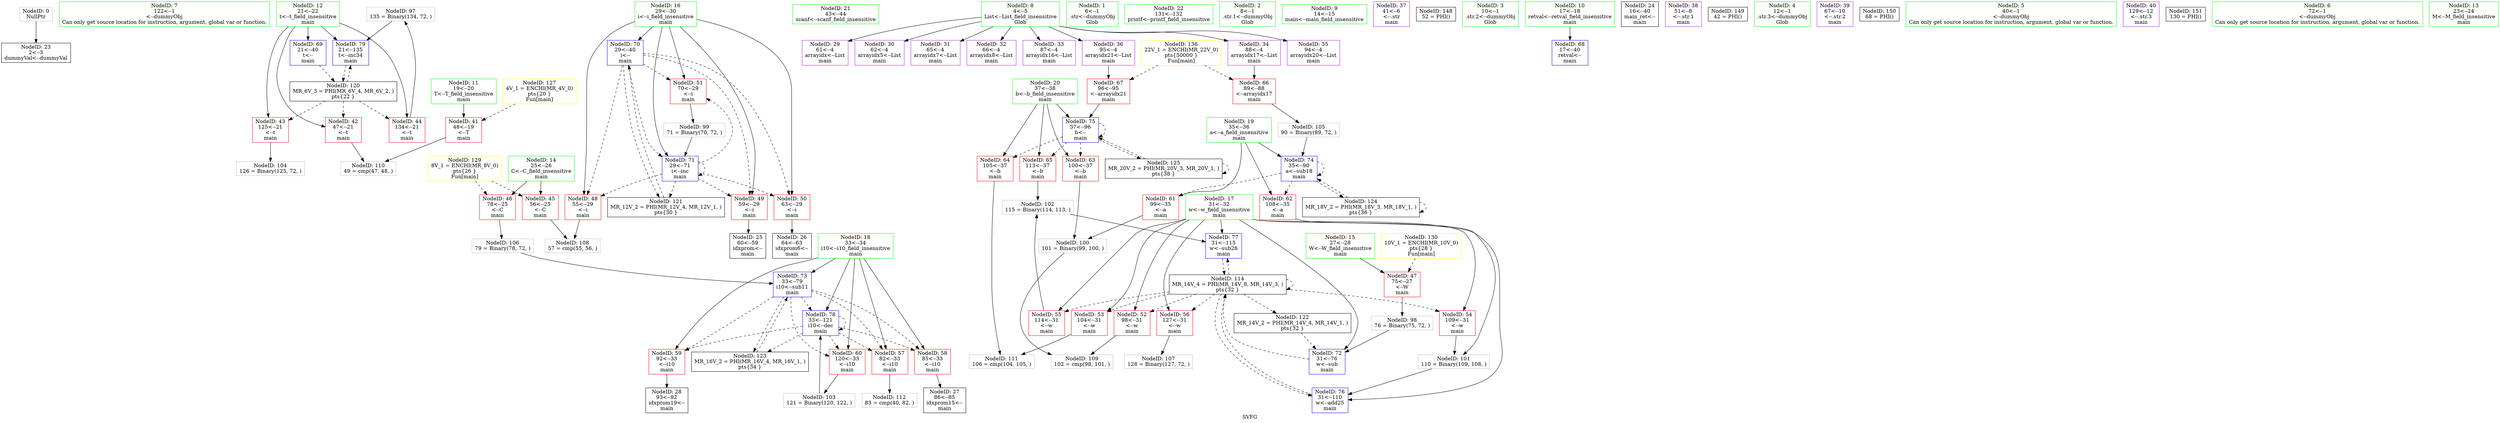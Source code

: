digraph "SVFG" {
	label="SVFG";

	Node0x558af69304d0 [shape=record,color=grey,label="{NodeID: 0\nNullPtr}"];
	Node0x558af69304d0 -> Node0x558af6946210[style=solid];
	Node0x558af69454a0 [shape=record,color=green,label="{NodeID: 7\n122\<--1\n\<--dummyObj\nCan only get source location for instruction, argument, global var or function.}"];
	Node0x558af6947720 [shape=record,color=grey,label="{NodeID: 97\n135 = Binary(134, 72, )\n}"];
	Node0x558af6947720 -> Node0x558af6949fb0[style=solid];
	Node0x558af692fa30 [shape=record,color=green,label="{NodeID: 14\n25\<--26\nC\<--C_field_insensitive\nmain\n}"];
	Node0x558af692fa30 -> Node0x558af69473f0[style=solid];
	Node0x558af692fa30 -> Node0x558af69474c0[style=solid];
	Node0x558af694bfd0 [shape=record,color=grey,label="{NodeID: 104\n126 = Binary(125, 72, )\n}"];
	Node0x558af6946070 [shape=record,color=green,label="{NodeID: 21\n43\<--44\nscanf\<--scanf_field_insensitive\n}"];
	Node0x558af694ca50 [shape=record,color=grey,label="{NodeID: 111\n106 = cmp(104, 105, )\n}"];
	Node0x558af6946620 [shape=record,color=black,label="{NodeID: 28\n93\<--92\nidxprom19\<--\nmain\n}"];
	Node0x558af6946bd0 [shape=record,color=purple,label="{NodeID: 35\n94\<--4\narrayidx20\<--List\nmain\n}"];
	Node0x558af6954690 [shape=record,color=black,label="{NodeID: 125\nMR_20V_2 = PHI(MR_20V_3, MR_20V_1, )\npts\{38 \}\n}"];
	Node0x558af6954690 -> Node0x558af6949c70[style=dashed];
	Node0x558af6954690 -> Node0x558af6954690[style=dashed];
	Node0x558af6947180 [shape=record,color=red,label="{NodeID: 42\n47\<--21\n\<--t\nmain\n}"];
	Node0x558af6947180 -> Node0x558af694c8d0[style=solid];
	Node0x558af6948750 [shape=record,color=red,label="{NodeID: 49\n59\<--29\n\<--i\nmain\n}"];
	Node0x558af6948750 -> Node0x558af69463b0[style=solid];
	Node0x558af6948d00 [shape=record,color=red,label="{NodeID: 56\n127\<--31\n\<--w\nmain\n}"];
	Node0x558af6948d00 -> Node0x558af694c450[style=solid];
	Node0x558af69492b0 [shape=record,color=red,label="{NodeID: 63\n100\<--37\n\<--b\nmain\n}"];
	Node0x558af69492b0 -> Node0x558af6947ba0[style=solid];
	Node0x558af6949860 [shape=record,color=blue,label="{NodeID: 70\n29\<--40\ni\<--\nmain\n}"];
	Node0x558af6949860 -> Node0x558af6948680[style=dashed];
	Node0x558af6949860 -> Node0x558af6948750[style=dashed];
	Node0x558af6949860 -> Node0x558af6948820[style=dashed];
	Node0x558af6949860 -> Node0x558af69488f0[style=dashed];
	Node0x558af6949860 -> Node0x558af6949930[style=dashed];
	Node0x558af6949860 -> Node0x558af6953290[style=dashed];
	Node0x558af6949e10 [shape=record,color=blue,label="{NodeID: 77\n31\<--115\nw\<--sub26\nmain\n}"];
	Node0x558af6949e10 -> Node0x558af6950f90[style=dashed];
	Node0x558af692f600 [shape=record,color=green,label="{NodeID: 1\n6\<--1\n.str\<--dummyObj\nGlob }"];
	Node0x558af692f3c0 [shape=record,color=green,label="{NodeID: 8\n4\<--5\nList\<--List_field_insensitive\nGlob }"];
	Node0x558af692f3c0 -> Node0x558af69466f0[style=solid];
	Node0x558af692f3c0 -> Node0x558af69467c0[style=solid];
	Node0x558af692f3c0 -> Node0x558af6946890[style=solid];
	Node0x558af692f3c0 -> Node0x558af6946960[style=solid];
	Node0x558af692f3c0 -> Node0x558af6946a30[style=solid];
	Node0x558af692f3c0 -> Node0x558af6946b00[style=solid];
	Node0x558af692f3c0 -> Node0x558af6946bd0[style=solid];
	Node0x558af692f3c0 -> Node0x558af6946ca0[style=solid];
	Node0x558af69478a0 [shape=record,color=grey,label="{NodeID: 98\n76 = Binary(75, 72, )\n}"];
	Node0x558af69478a0 -> Node0x558af6949a00[style=solid];
	Node0x558af692fb00 [shape=record,color=green,label="{NodeID: 15\n27\<--28\nW\<--W_field_insensitive\nmain\n}"];
	Node0x558af692fb00 -> Node0x558af6947590[style=solid];
	Node0x558af694c150 [shape=record,color=grey,label="{NodeID: 105\n90 = Binary(89, 72, )\n}"];
	Node0x558af694c150 -> Node0x558af6949ba0[style=solid];
	Node0x558af6946140 [shape=record,color=green,label="{NodeID: 22\n131\<--132\nprintf\<--printf_field_insensitive\n}"];
	Node0x558af694cbd0 [shape=record,color=grey,label="{NodeID: 112\n83 = cmp(40, 82, )\n}"];
	Node0x558af69466f0 [shape=record,color=purple,label="{NodeID: 29\n61\<--4\narrayidx\<--List\nmain\n}"];
	Node0x558af6946ca0 [shape=record,color=purple,label="{NodeID: 36\n95\<--4\narrayidx21\<--List\nmain\n}"];
	Node0x558af6946ca0 -> Node0x558af69495f0[style=solid];
	Node0x558af6947250 [shape=record,color=red,label="{NodeID: 43\n125\<--21\n\<--t\nmain\n}"];
	Node0x558af6947250 -> Node0x558af694bfd0[style=solid];
	Node0x558af6948820 [shape=record,color=red,label="{NodeID: 50\n63\<--29\n\<--i\nmain\n}"];
	Node0x558af6948820 -> Node0x558af6946480[style=solid];
	Node0x558af6948dd0 [shape=record,color=red,label="{NodeID: 57\n82\<--33\n\<--i10\nmain\n}"];
	Node0x558af6948dd0 -> Node0x558af694cbd0[style=solid];
	Node0x558af6949380 [shape=record,color=red,label="{NodeID: 64\n105\<--37\n\<--b\nmain\n}"];
	Node0x558af6949380 -> Node0x558af694ca50[style=solid];
	Node0x558af6949930 [shape=record,color=blue,label="{NodeID: 71\n29\<--71\ni\<--inc\nmain\n}"];
	Node0x558af6949930 -> Node0x558af6948680[style=dashed];
	Node0x558af6949930 -> Node0x558af6948750[style=dashed];
	Node0x558af6949930 -> Node0x558af6948820[style=dashed];
	Node0x558af6949930 -> Node0x558af69488f0[style=dashed];
	Node0x558af6949930 -> Node0x558af6949930[style=dashed];
	Node0x558af6949930 -> Node0x558af6953290[style=dashed];
	Node0x558af6949ee0 [shape=record,color=blue,label="{NodeID: 78\n33\<--121\ni10\<--dec\nmain\n}"];
	Node0x558af6949ee0 -> Node0x558af6948dd0[style=dashed];
	Node0x558af6949ee0 -> Node0x558af6948ea0[style=dashed];
	Node0x558af6949ee0 -> Node0x558af6948f70[style=dashed];
	Node0x558af6949ee0 -> Node0x558af6949040[style=dashed];
	Node0x558af6949ee0 -> Node0x558af6949ee0[style=dashed];
	Node0x558af6949ee0 -> Node0x558af6953c90[style=dashed];
	Node0x558af6930a80 [shape=record,color=green,label="{NodeID: 2\n8\<--1\n.str.1\<--dummyObj\nGlob }"];
	Node0x558af692f450 [shape=record,color=green,label="{NodeID: 9\n14\<--15\nmain\<--main_field_insensitive\n}"];
	Node0x558af6947a20 [shape=record,color=grey,label="{NodeID: 99\n71 = Binary(70, 72, )\n}"];
	Node0x558af6947a20 -> Node0x558af6949930[style=solid];
	Node0x558af692fbd0 [shape=record,color=green,label="{NodeID: 16\n29\<--30\ni\<--i_field_insensitive\nmain\n}"];
	Node0x558af692fbd0 -> Node0x558af6948680[style=solid];
	Node0x558af692fbd0 -> Node0x558af6948750[style=solid];
	Node0x558af692fbd0 -> Node0x558af6948820[style=solid];
	Node0x558af692fbd0 -> Node0x558af69488f0[style=solid];
	Node0x558af692fbd0 -> Node0x558af6949860[style=solid];
	Node0x558af692fbd0 -> Node0x558af6949930[style=solid];
	Node0x558af694c2d0 [shape=record,color=grey,label="{NodeID: 106\n79 = Binary(78, 72, )\n}"];
	Node0x558af694c2d0 -> Node0x558af6949ad0[style=solid];
	Node0x558af6946210 [shape=record,color=black,label="{NodeID: 23\n2\<--3\ndummyVal\<--dummyVal\n}"];
	Node0x558af69467c0 [shape=record,color=purple,label="{NodeID: 30\n62\<--4\narrayidx5\<--List\nmain\n}"];
	Node0x558af6952d90 [shape=record,color=black,label="{NodeID: 120\nMR_6V_3 = PHI(MR_6V_4, MR_6V_2, )\npts\{22 \}\n}"];
	Node0x558af6952d90 -> Node0x558af6947180[style=dashed];
	Node0x558af6952d90 -> Node0x558af6947250[style=dashed];
	Node0x558af6952d90 -> Node0x558af6947320[style=dashed];
	Node0x558af6952d90 -> Node0x558af6949fb0[style=dashed];
	Node0x558af6946d70 [shape=record,color=purple,label="{NodeID: 37\n41\<--6\n\<--.str\nmain\n}"];
	Node0x558af69556b0 [shape=record,color=yellow,style=double,label="{NodeID: 127\n4V_1 = ENCHI(MR_4V_0)\npts\{20 \}\nFun[main]}"];
	Node0x558af69556b0 -> Node0x558af69470b0[style=dashed];
	Node0x558af6947320 [shape=record,color=red,label="{NodeID: 44\n134\<--21\n\<--t\nmain\n}"];
	Node0x558af6947320 -> Node0x558af6947720[style=solid];
	Node0x558af69488f0 [shape=record,color=red,label="{NodeID: 51\n70\<--29\n\<--i\nmain\n}"];
	Node0x558af69488f0 -> Node0x558af6947a20[style=solid];
	Node0x558af6948ea0 [shape=record,color=red,label="{NodeID: 58\n85\<--33\n\<--i10\nmain\n}"];
	Node0x558af6948ea0 -> Node0x558af6946550[style=solid];
	Node0x558af67e5b10 [shape=record,color=black,label="{NodeID: 148\n52 = PHI()\n}"];
	Node0x558af6949450 [shape=record,color=red,label="{NodeID: 65\n113\<--37\n\<--b\nmain\n}"];
	Node0x558af6949450 -> Node0x558af694bcd0[style=solid];
	Node0x558af6949a00 [shape=record,color=blue,label="{NodeID: 72\n31\<--76\nw\<--sub\nmain\n}"];
	Node0x558af6949a00 -> Node0x558af6950f90[style=dashed];
	Node0x558af6949fb0 [shape=record,color=blue,label="{NodeID: 79\n21\<--135\nt\<--inc34\nmain\n}"];
	Node0x558af6949fb0 -> Node0x558af6952d90[style=dashed];
	Node0x558af692f780 [shape=record,color=green,label="{NodeID: 3\n10\<--1\n.str.2\<--dummyObj\nGlob }"];
	Node0x558af6945750 [shape=record,color=green,label="{NodeID: 10\n17\<--18\nretval\<--retval_field_insensitive\nmain\n}"];
	Node0x558af6945750 -> Node0x558af69496c0[style=solid];
	Node0x558af6947ba0 [shape=record,color=grey,label="{NodeID: 100\n101 = Binary(99, 100, )\n}"];
	Node0x558af6947ba0 -> Node0x558af694c750[style=solid];
	Node0x558af6945d30 [shape=record,color=green,label="{NodeID: 17\n31\<--32\nw\<--w_field_insensitive\nmain\n}"];
	Node0x558af6945d30 -> Node0x558af69489c0[style=solid];
	Node0x558af6945d30 -> Node0x558af6948a90[style=solid];
	Node0x558af6945d30 -> Node0x558af6948b60[style=solid];
	Node0x558af6945d30 -> Node0x558af6948c30[style=solid];
	Node0x558af6945d30 -> Node0x558af6948d00[style=solid];
	Node0x558af6945d30 -> Node0x558af6949a00[style=solid];
	Node0x558af6945d30 -> Node0x558af6949d40[style=solid];
	Node0x558af6945d30 -> Node0x558af6949e10[style=solid];
	Node0x558af694c450 [shape=record,color=grey,label="{NodeID: 107\n128 = Binary(127, 72, )\n}"];
	Node0x558af69462e0 [shape=record,color=black,label="{NodeID: 24\n16\<--40\nmain_ret\<--\nmain\n}"];
	Node0x558af6950f90 [shape=record,color=black,label="{NodeID: 114\nMR_14V_4 = PHI(MR_14V_8, MR_14V_3, )\npts\{32 \}\n}"];
	Node0x558af6950f90 -> Node0x558af69489c0[style=dashed];
	Node0x558af6950f90 -> Node0x558af6948a90[style=dashed];
	Node0x558af6950f90 -> Node0x558af6948b60[style=dashed];
	Node0x558af6950f90 -> Node0x558af6948c30[style=dashed];
	Node0x558af6950f90 -> Node0x558af6948d00[style=dashed];
	Node0x558af6950f90 -> Node0x558af6949d40[style=dashed];
	Node0x558af6950f90 -> Node0x558af6949e10[style=dashed];
	Node0x558af6950f90 -> Node0x558af6950f90[style=dashed];
	Node0x558af6950f90 -> Node0x558af6953790[style=dashed];
	Node0x558af6946890 [shape=record,color=purple,label="{NodeID: 31\n65\<--4\narrayidx7\<--List\nmain\n}"];
	Node0x558af6953290 [shape=record,color=black,label="{NodeID: 121\nMR_12V_2 = PHI(MR_12V_4, MR_12V_1, )\npts\{30 \}\n}"];
	Node0x558af6953290 -> Node0x558af6949860[style=dashed];
	Node0x558af6946e40 [shape=record,color=purple,label="{NodeID: 38\n51\<--8\n\<--.str.1\nmain\n}"];
	Node0x558af69473f0 [shape=record,color=red,label="{NodeID: 45\n56\<--25\n\<--C\nmain\n}"];
	Node0x558af69473f0 -> Node0x558af694c5d0[style=solid];
	Node0x558af69489c0 [shape=record,color=red,label="{NodeID: 52\n98\<--31\n\<--w\nmain\n}"];
	Node0x558af69489c0 -> Node0x558af694c750[style=solid];
	Node0x558af6948f70 [shape=record,color=red,label="{NodeID: 59\n92\<--33\n\<--i10\nmain\n}"];
	Node0x558af6948f70 -> Node0x558af6946620[style=solid];
	Node0x558af695cda0 [shape=record,color=black,label="{NodeID: 149\n42 = PHI()\n}"];
	Node0x558af6949520 [shape=record,color=red,label="{NodeID: 66\n89\<--88\n\<--arrayidx17\nmain\n}"];
	Node0x558af6949520 -> Node0x558af694c150[style=solid];
	Node0x558af6949ad0 [shape=record,color=blue,label="{NodeID: 73\n33\<--79\ni10\<--sub11\nmain\n}"];
	Node0x558af6949ad0 -> Node0x558af6948dd0[style=dashed];
	Node0x558af6949ad0 -> Node0x558af6948ea0[style=dashed];
	Node0x558af6949ad0 -> Node0x558af6948f70[style=dashed];
	Node0x558af6949ad0 -> Node0x558af6949040[style=dashed];
	Node0x558af6949ad0 -> Node0x558af6949ee0[style=dashed];
	Node0x558af6949ad0 -> Node0x558af6953c90[style=dashed];
	Node0x558af692f240 [shape=record,color=green,label="{NodeID: 4\n12\<--1\n.str.3\<--dummyObj\nGlob }"];
	Node0x558af6945820 [shape=record,color=green,label="{NodeID: 11\n19\<--20\nT\<--T_field_insensitive\nmain\n}"];
	Node0x558af6945820 -> Node0x558af69470b0[style=solid];
	Node0x558af6947d20 [shape=record,color=grey,label="{NodeID: 101\n110 = Binary(109, 108, )\n}"];
	Node0x558af6947d20 -> Node0x558af6949d40[style=solid];
	Node0x558af6945e00 [shape=record,color=green,label="{NodeID: 18\n33\<--34\ni10\<--i10_field_insensitive\nmain\n}"];
	Node0x558af6945e00 -> Node0x558af6948dd0[style=solid];
	Node0x558af6945e00 -> Node0x558af6948ea0[style=solid];
	Node0x558af6945e00 -> Node0x558af6948f70[style=solid];
	Node0x558af6945e00 -> Node0x558af6949040[style=solid];
	Node0x558af6945e00 -> Node0x558af6949ad0[style=solid];
	Node0x558af6945e00 -> Node0x558af6949ee0[style=solid];
	Node0x558af694c5d0 [shape=record,color=grey,label="{NodeID: 108\n57 = cmp(55, 56, )\n}"];
	Node0x558af69463b0 [shape=record,color=black,label="{NodeID: 25\n60\<--59\nidxprom\<--\nmain\n}"];
	Node0x558af6946960 [shape=record,color=purple,label="{NodeID: 32\n66\<--4\narrayidx8\<--List\nmain\n}"];
	Node0x558af6953790 [shape=record,color=black,label="{NodeID: 122\nMR_14V_2 = PHI(MR_14V_4, MR_14V_1, )\npts\{32 \}\n}"];
	Node0x558af6953790 -> Node0x558af6949a00[style=dashed];
	Node0x558af6946f10 [shape=record,color=purple,label="{NodeID: 39\n67\<--10\n\<--.str.2\nmain\n}"];
	Node0x558af69558a0 [shape=record,color=yellow,style=double,label="{NodeID: 129\n8V_1 = ENCHI(MR_8V_0)\npts\{26 \}\nFun[main]}"];
	Node0x558af69558a0 -> Node0x558af69473f0[style=dashed];
	Node0x558af69558a0 -> Node0x558af69474c0[style=dashed];
	Node0x558af69474c0 [shape=record,color=red,label="{NodeID: 46\n78\<--25\n\<--C\nmain\n}"];
	Node0x558af69474c0 -> Node0x558af694c2d0[style=solid];
	Node0x558af6955ec0 [shape=record,color=yellow,style=double,label="{NodeID: 136\n22V_1 = ENCHI(MR_22V_0)\npts\{50000 \}\nFun[main]}"];
	Node0x558af6955ec0 -> Node0x558af6949520[style=dashed];
	Node0x558af6955ec0 -> Node0x558af69495f0[style=dashed];
	Node0x558af6948a90 [shape=record,color=red,label="{NodeID: 53\n104\<--31\n\<--w\nmain\n}"];
	Node0x558af6948a90 -> Node0x558af694ca50[style=solid];
	Node0x558af6949040 [shape=record,color=red,label="{NodeID: 60\n120\<--33\n\<--i10\nmain\n}"];
	Node0x558af6949040 -> Node0x558af694be50[style=solid];
	Node0x558af695cea0 [shape=record,color=black,label="{NodeID: 150\n68 = PHI()\n}"];
	Node0x558af69495f0 [shape=record,color=red,label="{NodeID: 67\n96\<--95\n\<--arrayidx21\nmain\n}"];
	Node0x558af69495f0 -> Node0x558af6949c70[style=solid];
	Node0x558af6949ba0 [shape=record,color=blue,label="{NodeID: 74\n35\<--90\na\<--sub18\nmain\n}"];
	Node0x558af6949ba0 -> Node0x558af6949110[style=dashed];
	Node0x558af6949ba0 -> Node0x558af69491e0[style=dashed];
	Node0x558af6949ba0 -> Node0x558af6949ba0[style=dashed];
	Node0x558af6949ba0 -> Node0x558af6954190[style=dashed];
	Node0x558af692f2d0 [shape=record,color=green,label="{NodeID: 5\n40\<--1\n\<--dummyObj\nCan only get source location for instruction, argument, global var or function.}"];
	Node0x558af69458f0 [shape=record,color=green,label="{NodeID: 12\n21\<--22\nt\<--t_field_insensitive\nmain\n}"];
	Node0x558af69458f0 -> Node0x558af6947180[style=solid];
	Node0x558af69458f0 -> Node0x558af6947250[style=solid];
	Node0x558af69458f0 -> Node0x558af6947320[style=solid];
	Node0x558af69458f0 -> Node0x558af6949790[style=solid];
	Node0x558af69458f0 -> Node0x558af6949fb0[style=solid];
	Node0x558af694bcd0 [shape=record,color=grey,label="{NodeID: 102\n115 = Binary(114, 113, )\n}"];
	Node0x558af694bcd0 -> Node0x558af6949e10[style=solid];
	Node0x558af6945ed0 [shape=record,color=green,label="{NodeID: 19\n35\<--36\na\<--a_field_insensitive\nmain\n}"];
	Node0x558af6945ed0 -> Node0x558af6949110[style=solid];
	Node0x558af6945ed0 -> Node0x558af69491e0[style=solid];
	Node0x558af6945ed0 -> Node0x558af6949ba0[style=solid];
	Node0x558af694c750 [shape=record,color=grey,label="{NodeID: 109\n102 = cmp(98, 101, )\n}"];
	Node0x558af6946480 [shape=record,color=black,label="{NodeID: 26\n64\<--63\nidxprom6\<--\nmain\n}"];
	Node0x558af6946a30 [shape=record,color=purple,label="{NodeID: 33\n87\<--4\narrayidx16\<--List\nmain\n}"];
	Node0x558af6953c90 [shape=record,color=black,label="{NodeID: 123\nMR_16V_2 = PHI(MR_16V_4, MR_16V_1, )\npts\{34 \}\n}"];
	Node0x558af6953c90 -> Node0x558af6949ad0[style=dashed];
	Node0x558af6946fe0 [shape=record,color=purple,label="{NodeID: 40\n129\<--12\n\<--.str.3\nmain\n}"];
	Node0x558af6955980 [shape=record,color=yellow,style=double,label="{NodeID: 130\n10V_1 = ENCHI(MR_10V_0)\npts\{28 \}\nFun[main]}"];
	Node0x558af6955980 -> Node0x558af6947590[style=dashed];
	Node0x558af6947590 [shape=record,color=red,label="{NodeID: 47\n75\<--27\n\<--W\nmain\n}"];
	Node0x558af6947590 -> Node0x558af69478a0[style=solid];
	Node0x558af6948b60 [shape=record,color=red,label="{NodeID: 54\n109\<--31\n\<--w\nmain\n}"];
	Node0x558af6948b60 -> Node0x558af6947d20[style=solid];
	Node0x558af6949110 [shape=record,color=red,label="{NodeID: 61\n99\<--35\n\<--a\nmain\n}"];
	Node0x558af6949110 -> Node0x558af6947ba0[style=solid];
	Node0x558af695cfa0 [shape=record,color=black,label="{NodeID: 151\n130 = PHI()\n}"];
	Node0x558af69496c0 [shape=record,color=blue,label="{NodeID: 68\n17\<--40\nretval\<--\nmain\n}"];
	Node0x558af6949c70 [shape=record,color=blue,label="{NodeID: 75\n37\<--96\nb\<--\nmain\n}"];
	Node0x558af6949c70 -> Node0x558af69492b0[style=dashed];
	Node0x558af6949c70 -> Node0x558af6949380[style=dashed];
	Node0x558af6949c70 -> Node0x558af6949450[style=dashed];
	Node0x558af6949c70 -> Node0x558af6949c70[style=dashed];
	Node0x558af6949c70 -> Node0x558af6954690[style=dashed];
	Node0x558af6945410 [shape=record,color=green,label="{NodeID: 6\n72\<--1\n\<--dummyObj\nCan only get source location for instruction, argument, global var or function.}"];
	Node0x558af692f960 [shape=record,color=green,label="{NodeID: 13\n23\<--24\nM\<--M_field_insensitive\nmain\n}"];
	Node0x558af694be50 [shape=record,color=grey,label="{NodeID: 103\n121 = Binary(120, 122, )\n}"];
	Node0x558af694be50 -> Node0x558af6949ee0[style=solid];
	Node0x558af6945fa0 [shape=record,color=green,label="{NodeID: 20\n37\<--38\nb\<--b_field_insensitive\nmain\n}"];
	Node0x558af6945fa0 -> Node0x558af69492b0[style=solid];
	Node0x558af6945fa0 -> Node0x558af6949380[style=solid];
	Node0x558af6945fa0 -> Node0x558af6949450[style=solid];
	Node0x558af6945fa0 -> Node0x558af6949c70[style=solid];
	Node0x558af694c8d0 [shape=record,color=grey,label="{NodeID: 110\n49 = cmp(47, 48, )\n}"];
	Node0x558af6946550 [shape=record,color=black,label="{NodeID: 27\n86\<--85\nidxprom15\<--\nmain\n}"];
	Node0x558af6946b00 [shape=record,color=purple,label="{NodeID: 34\n88\<--4\narrayidx17\<--List\nmain\n}"];
	Node0x558af6946b00 -> Node0x558af6949520[style=solid];
	Node0x558af6954190 [shape=record,color=black,label="{NodeID: 124\nMR_18V_2 = PHI(MR_18V_3, MR_18V_1, )\npts\{36 \}\n}"];
	Node0x558af6954190 -> Node0x558af6949ba0[style=dashed];
	Node0x558af6954190 -> Node0x558af6954190[style=dashed];
	Node0x558af69470b0 [shape=record,color=red,label="{NodeID: 41\n48\<--19\n\<--T\nmain\n}"];
	Node0x558af69470b0 -> Node0x558af694c8d0[style=solid];
	Node0x558af6948680 [shape=record,color=red,label="{NodeID: 48\n55\<--29\n\<--i\nmain\n}"];
	Node0x558af6948680 -> Node0x558af694c5d0[style=solid];
	Node0x558af6948c30 [shape=record,color=red,label="{NodeID: 55\n114\<--31\n\<--w\nmain\n}"];
	Node0x558af6948c30 -> Node0x558af694bcd0[style=solid];
	Node0x558af69491e0 [shape=record,color=red,label="{NodeID: 62\n108\<--35\n\<--a\nmain\n}"];
	Node0x558af69491e0 -> Node0x558af6947d20[style=solid];
	Node0x558af6949790 [shape=record,color=blue,label="{NodeID: 69\n21\<--40\nt\<--\nmain\n}"];
	Node0x558af6949790 -> Node0x558af6952d90[style=dashed];
	Node0x558af6949d40 [shape=record,color=blue,label="{NodeID: 76\n31\<--110\nw\<--add25\nmain\n}"];
	Node0x558af6949d40 -> Node0x558af6950f90[style=dashed];
}
